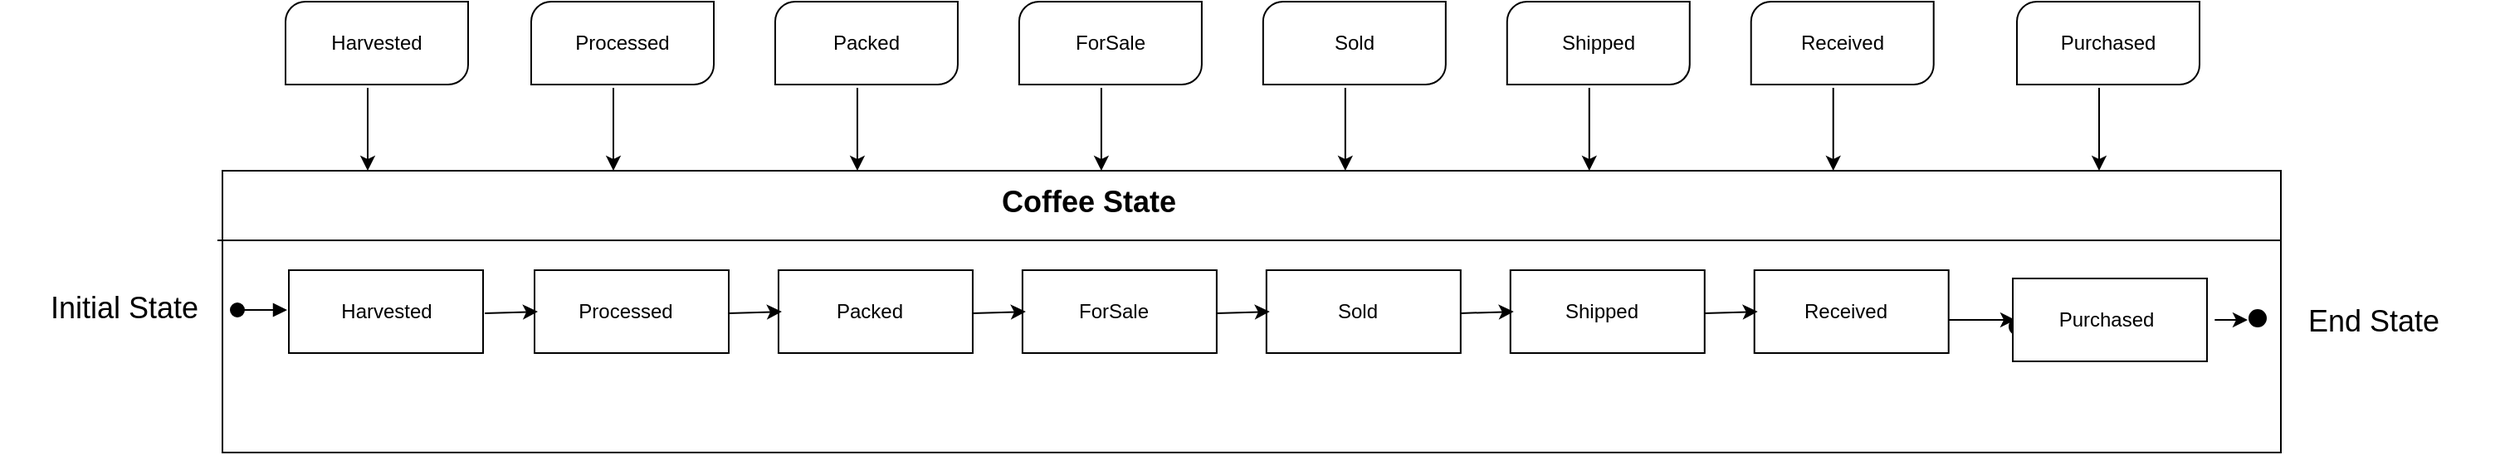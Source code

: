 <mxfile version="13.7.9" type="device"><diagram id="oNuQuWElLUT8UYIVUfBH" name="Page-1"><mxGraphModel dx="2379" dy="765" grid="1" gridSize="10" guides="1" tooltips="1" connect="1" arrows="1" fold="1" page="1" pageScale="1" pageWidth="850" pageHeight="1100" math="0" shadow="0"><root><mxCell id="0"/><mxCell id="1" parent="0"/><mxCell id="F5AlseIIHbi4js-t6suX-7" value="" style="html=1;verticalAlign=bottom;startArrow=oval;startFill=1;endArrow=block;startSize=8;" edge="1" parent="1"><mxGeometry width="60" relative="1" as="geometry"><mxPoint x="49" y="252" as="sourcePoint"/><mxPoint x="79" y="252" as="targetPoint"/></mxGeometry></mxCell><mxCell id="F5AlseIIHbi4js-t6suX-8" value="" style="verticalLabelPosition=bottom;verticalAlign=top;html=1;shape=mxgraph.basic.rect;fillColor2=none;strokeWidth=1;size=20;indent=5;" vertex="1" parent="1"><mxGeometry x="80" y="228" width="117" height="50" as="geometry"/></mxCell><mxCell id="F5AlseIIHbi4js-t6suX-9" value="" style="verticalLabelPosition=bottom;verticalAlign=top;html=1;shape=mxgraph.basic.diag_round_rect;dx=6;" vertex="1" parent="1"><mxGeometry x="78" y="66" width="110" height="50" as="geometry"/></mxCell><mxCell id="F5AlseIIHbi4js-t6suX-11" value="" style="endArrow=classic;html=1;" edge="1" parent="1"><mxGeometry width="50" height="50" relative="1" as="geometry"><mxPoint x="127.5" y="118" as="sourcePoint"/><mxPoint x="127.5" y="168" as="targetPoint"/></mxGeometry></mxCell><mxCell id="F5AlseIIHbi4js-t6suX-13" value="" style="verticalLabelPosition=bottom;verticalAlign=top;html=1;shape=mxgraph.basic.rect;fillColor2=none;strokeWidth=1;size=20;indent=5;" vertex="1" parent="1"><mxGeometry x="228" y="228" width="117" height="50" as="geometry"/></mxCell><mxCell id="F5AlseIIHbi4js-t6suX-14" value="" style="verticalLabelPosition=bottom;verticalAlign=top;html=1;shape=mxgraph.basic.diag_round_rect;dx=6;" vertex="1" parent="1"><mxGeometry x="226" y="66" width="110" height="50" as="geometry"/></mxCell><mxCell id="F5AlseIIHbi4js-t6suX-15" value="" style="endArrow=classic;html=1;" edge="1" parent="1"><mxGeometry width="50" height="50" relative="1" as="geometry"><mxPoint x="275.5" y="118" as="sourcePoint"/><mxPoint x="275.5" y="168" as="targetPoint"/></mxGeometry></mxCell><mxCell id="F5AlseIIHbi4js-t6suX-16" value="" style="endArrow=classic;html=1;exitX=1.043;exitY=0.52;exitDx=0;exitDy=0;exitPerimeter=0;" edge="1" parent="1"><mxGeometry width="50" height="50" relative="1" as="geometry"><mxPoint x="198.031" y="254" as="sourcePoint"/><mxPoint x="230" y="253" as="targetPoint"/></mxGeometry></mxCell><mxCell id="F5AlseIIHbi4js-t6suX-17" value="Harvested" style="text;html=1;strokeColor=none;fillColor=none;align=center;verticalAlign=middle;whiteSpace=wrap;rounded=0;" vertex="1" parent="1"><mxGeometry x="118.5" y="243" width="40" height="20" as="geometry"/></mxCell><mxCell id="F5AlseIIHbi4js-t6suX-18" value="Processed" style="text;html=1;strokeColor=none;fillColor=none;align=center;verticalAlign=middle;whiteSpace=wrap;rounded=0;" vertex="1" parent="1"><mxGeometry x="263" y="243" width="40" height="20" as="geometry"/></mxCell><mxCell id="F5AlseIIHbi4js-t6suX-19" value="Harvested" style="text;html=1;strokeColor=none;fillColor=none;align=center;verticalAlign=middle;whiteSpace=wrap;rounded=0;" vertex="1" parent="1"><mxGeometry x="113" y="81" width="40" height="20" as="geometry"/></mxCell><mxCell id="F5AlseIIHbi4js-t6suX-20" value="Processed" style="text;html=1;strokeColor=none;fillColor=none;align=center;verticalAlign=middle;whiteSpace=wrap;rounded=0;" vertex="1" parent="1"><mxGeometry x="261" y="81" width="40" height="20" as="geometry"/></mxCell><mxCell id="F5AlseIIHbi4js-t6suX-62" value="" style="verticalLabelPosition=bottom;verticalAlign=top;html=1;shape=mxgraph.basic.rect;fillColor2=none;strokeWidth=1;size=20;indent=5;" vertex="1" parent="1"><mxGeometry x="374.97" y="228" width="117" height="50" as="geometry"/></mxCell><mxCell id="F5AlseIIHbi4js-t6suX-63" value="" style="verticalLabelPosition=bottom;verticalAlign=top;html=1;shape=mxgraph.basic.diag_round_rect;dx=6;" vertex="1" parent="1"><mxGeometry x="372.97" y="66" width="110" height="50" as="geometry"/></mxCell><mxCell id="F5AlseIIHbi4js-t6suX-64" value="" style="endArrow=classic;html=1;" edge="1" parent="1"><mxGeometry width="50" height="50" relative="1" as="geometry"><mxPoint x="422.47" y="118" as="sourcePoint"/><mxPoint x="422.47" y="168" as="targetPoint"/></mxGeometry></mxCell><mxCell id="F5AlseIIHbi4js-t6suX-65" value="" style="endArrow=classic;html=1;exitX=1.043;exitY=0.52;exitDx=0;exitDy=0;exitPerimeter=0;" edge="1" parent="1"><mxGeometry width="50" height="50" relative="1" as="geometry"><mxPoint x="345.001" y="254.0" as="sourcePoint"/><mxPoint x="376.97" y="253" as="targetPoint"/></mxGeometry></mxCell><mxCell id="F5AlseIIHbi4js-t6suX-66" value="Packed" style="text;html=1;strokeColor=none;fillColor=none;align=center;verticalAlign=middle;whiteSpace=wrap;rounded=0;" vertex="1" parent="1"><mxGeometry x="409.97" y="243" width="40" height="20" as="geometry"/></mxCell><mxCell id="F5AlseIIHbi4js-t6suX-67" value="Packed" style="text;html=1;strokeColor=none;fillColor=none;align=center;verticalAlign=middle;whiteSpace=wrap;rounded=0;" vertex="1" parent="1"><mxGeometry x="407.97" y="81" width="40" height="20" as="geometry"/></mxCell><mxCell id="F5AlseIIHbi4js-t6suX-68" value="" style="verticalLabelPosition=bottom;verticalAlign=top;html=1;shape=mxgraph.basic.rect;fillColor2=none;strokeWidth=1;size=20;indent=5;" vertex="1" parent="1"><mxGeometry x="521.94" y="228" width="117" height="50" as="geometry"/></mxCell><mxCell id="F5AlseIIHbi4js-t6suX-69" value="" style="verticalLabelPosition=bottom;verticalAlign=top;html=1;shape=mxgraph.basic.diag_round_rect;dx=6;" vertex="1" parent="1"><mxGeometry x="519.94" y="66" width="110" height="50" as="geometry"/></mxCell><mxCell id="F5AlseIIHbi4js-t6suX-70" value="" style="endArrow=classic;html=1;" edge="1" parent="1"><mxGeometry width="50" height="50" relative="1" as="geometry"><mxPoint x="569.44" y="118" as="sourcePoint"/><mxPoint x="569.44" y="168" as="targetPoint"/></mxGeometry></mxCell><mxCell id="F5AlseIIHbi4js-t6suX-71" value="" style="endArrow=classic;html=1;exitX=1.043;exitY=0.52;exitDx=0;exitDy=0;exitPerimeter=0;" edge="1" parent="1"><mxGeometry width="50" height="50" relative="1" as="geometry"><mxPoint x="491.971" y="254.0" as="sourcePoint"/><mxPoint x="523.94" y="253" as="targetPoint"/></mxGeometry></mxCell><mxCell id="F5AlseIIHbi4js-t6suX-72" value="ForSale" style="text;html=1;strokeColor=none;fillColor=none;align=center;verticalAlign=middle;whiteSpace=wrap;rounded=0;" vertex="1" parent="1"><mxGeometry x="556.94" y="243" width="40" height="20" as="geometry"/></mxCell><mxCell id="F5AlseIIHbi4js-t6suX-73" value="ForSale" style="text;html=1;strokeColor=none;fillColor=none;align=center;verticalAlign=middle;whiteSpace=wrap;rounded=0;" vertex="1" parent="1"><mxGeometry x="554.94" y="81" width="40" height="20" as="geometry"/></mxCell><mxCell id="F5AlseIIHbi4js-t6suX-74" value="" style="verticalLabelPosition=bottom;verticalAlign=top;html=1;shape=mxgraph.basic.rect;fillColor2=none;strokeWidth=1;size=20;indent=5;" vertex="1" parent="1"><mxGeometry x="668.91" y="228" width="117" height="50" as="geometry"/></mxCell><mxCell id="F5AlseIIHbi4js-t6suX-75" value="" style="verticalLabelPosition=bottom;verticalAlign=top;html=1;shape=mxgraph.basic.diag_round_rect;dx=6;" vertex="1" parent="1"><mxGeometry x="666.91" y="66" width="110" height="50" as="geometry"/></mxCell><mxCell id="F5AlseIIHbi4js-t6suX-76" value="" style="endArrow=classic;html=1;" edge="1" parent="1"><mxGeometry width="50" height="50" relative="1" as="geometry"><mxPoint x="716.41" y="118" as="sourcePoint"/><mxPoint x="716.41" y="168" as="targetPoint"/></mxGeometry></mxCell><mxCell id="F5AlseIIHbi4js-t6suX-77" value="" style="endArrow=classic;html=1;exitX=1.043;exitY=0.52;exitDx=0;exitDy=0;exitPerimeter=0;" edge="1" parent="1"><mxGeometry width="50" height="50" relative="1" as="geometry"><mxPoint x="638.941" y="254.0" as="sourcePoint"/><mxPoint x="670.91" y="253" as="targetPoint"/></mxGeometry></mxCell><mxCell id="F5AlseIIHbi4js-t6suX-78" value="Sold" style="text;html=1;strokeColor=none;fillColor=none;align=center;verticalAlign=middle;whiteSpace=wrap;rounded=0;" vertex="1" parent="1"><mxGeometry x="703.91" y="243" width="40" height="20" as="geometry"/></mxCell><mxCell id="F5AlseIIHbi4js-t6suX-79" value="Sold" style="text;html=1;strokeColor=none;fillColor=none;align=center;verticalAlign=middle;whiteSpace=wrap;rounded=0;" vertex="1" parent="1"><mxGeometry x="701.91" y="81" width="40" height="20" as="geometry"/></mxCell><mxCell id="F5AlseIIHbi4js-t6suX-80" value="" style="verticalLabelPosition=bottom;verticalAlign=top;html=1;shape=mxgraph.basic.rect;fillColor2=none;strokeWidth=1;size=20;indent=5;" vertex="1" parent="1"><mxGeometry x="815.88" y="228" width="117" height="50" as="geometry"/></mxCell><mxCell id="F5AlseIIHbi4js-t6suX-81" value="" style="verticalLabelPosition=bottom;verticalAlign=top;html=1;shape=mxgraph.basic.diag_round_rect;dx=6;" vertex="1" parent="1"><mxGeometry x="813.88" y="66" width="110" height="50" as="geometry"/></mxCell><mxCell id="F5AlseIIHbi4js-t6suX-82" value="" style="endArrow=classic;html=1;" edge="1" parent="1"><mxGeometry width="50" height="50" relative="1" as="geometry"><mxPoint x="863.38" y="118" as="sourcePoint"/><mxPoint x="863.38" y="168" as="targetPoint"/></mxGeometry></mxCell><mxCell id="F5AlseIIHbi4js-t6suX-83" value="" style="endArrow=classic;html=1;exitX=1.043;exitY=0.52;exitDx=0;exitDy=0;exitPerimeter=0;" edge="1" parent="1"><mxGeometry width="50" height="50" relative="1" as="geometry"><mxPoint x="785.911" y="254.0" as="sourcePoint"/><mxPoint x="817.88" y="253" as="targetPoint"/></mxGeometry></mxCell><mxCell id="F5AlseIIHbi4js-t6suX-84" value="Shipped" style="text;html=1;strokeColor=none;fillColor=none;align=center;verticalAlign=middle;whiteSpace=wrap;rounded=0;" vertex="1" parent="1"><mxGeometry x="850.88" y="243" width="40" height="20" as="geometry"/></mxCell><mxCell id="F5AlseIIHbi4js-t6suX-85" value="Shipped" style="text;html=1;strokeColor=none;fillColor=none;align=center;verticalAlign=middle;whiteSpace=wrap;rounded=0;" vertex="1" parent="1"><mxGeometry x="848.88" y="81" width="40" height="20" as="geometry"/></mxCell><mxCell id="F5AlseIIHbi4js-t6suX-86" value="" style="verticalLabelPosition=bottom;verticalAlign=top;html=1;shape=mxgraph.basic.rect;fillColor2=none;strokeWidth=1;size=20;indent=5;" vertex="1" parent="1"><mxGeometry x="962.85" y="228" width="117" height="50" as="geometry"/></mxCell><mxCell id="F5AlseIIHbi4js-t6suX-87" value="" style="verticalLabelPosition=bottom;verticalAlign=top;html=1;shape=mxgraph.basic.diag_round_rect;dx=6;" vertex="1" parent="1"><mxGeometry x="960.85" y="66" width="110" height="50" as="geometry"/></mxCell><mxCell id="F5AlseIIHbi4js-t6suX-88" value="" style="endArrow=classic;html=1;" edge="1" parent="1"><mxGeometry width="50" height="50" relative="1" as="geometry"><mxPoint x="1010.35" y="118" as="sourcePoint"/><mxPoint x="1010.35" y="168" as="targetPoint"/></mxGeometry></mxCell><mxCell id="F5AlseIIHbi4js-t6suX-89" value="" style="endArrow=classic;html=1;exitX=1.043;exitY=0.52;exitDx=0;exitDy=0;exitPerimeter=0;" edge="1" parent="1"><mxGeometry width="50" height="50" relative="1" as="geometry"><mxPoint x="932.881" y="254.0" as="sourcePoint"/><mxPoint x="964.85" y="253" as="targetPoint"/></mxGeometry></mxCell><mxCell id="F5AlseIIHbi4js-t6suX-90" value="Received" style="text;html=1;strokeColor=none;fillColor=none;align=center;verticalAlign=middle;whiteSpace=wrap;rounded=0;" vertex="1" parent="1"><mxGeometry x="997.85" y="243" width="40" height="20" as="geometry"/></mxCell><mxCell id="F5AlseIIHbi4js-t6suX-91" value="Received" style="text;html=1;strokeColor=none;fillColor=none;align=center;verticalAlign=middle;whiteSpace=wrap;rounded=0;" vertex="1" parent="1"><mxGeometry x="995.85" y="81" width="40" height="20" as="geometry"/></mxCell><mxCell id="F5AlseIIHbi4js-t6suX-92" value="" style="verticalLabelPosition=bottom;verticalAlign=top;html=1;shape=mxgraph.basic.rect;fillColor2=none;strokeWidth=1;size=20;indent=5;fillColor=none;" vertex="1" parent="1"><mxGeometry x="40" y="168" width="1240" height="170" as="geometry"/></mxCell><mxCell id="F5AlseIIHbi4js-t6suX-93" value="" style="line;strokeWidth=1;rotatable=0;dashed=0;labelPosition=right;align=left;verticalAlign=middle;spacingTop=0;spacingLeft=6;points=[];portConstraint=eastwest;fillColor=none;" vertex="1" parent="1"><mxGeometry x="37" y="205" width="1243" height="10" as="geometry"/></mxCell><mxCell id="F5AlseIIHbi4js-t6suX-94" value="Coffee State" style="text;html=1;strokeColor=none;fillColor=none;align=center;verticalAlign=middle;whiteSpace=wrap;rounded=0;fontStyle=1;fontSize=18;" vertex="1" parent="1"><mxGeometry x="491.97" y="177" width="140" height="20" as="geometry"/></mxCell><mxCell id="F5AlseIIHbi4js-t6suX-95" value="" style="ellipse;whiteSpace=wrap;html=1;aspect=fixed;fontSize=18;fillColor=#00000;" vertex="1" parent="1"><mxGeometry x="1116.5" y="257" width="10" height="10" as="geometry"/></mxCell><mxCell id="F5AlseIIHbi4js-t6suX-99" value="" style="endArrow=classic;html=1;fontSize=18;" edge="1" parent="1"><mxGeometry width="50" height="50" relative="1" as="geometry"><mxPoint x="1080" y="258" as="sourcePoint"/><mxPoint x="1120" y="258" as="targetPoint"/></mxGeometry></mxCell><mxCell id="F5AlseIIHbi4js-t6suX-100" value="End State" style="text;html=1;strokeColor=none;fillColor=none;align=center;verticalAlign=middle;whiteSpace=wrap;rounded=0;fontSize=18;" vertex="1" parent="1"><mxGeometry x="1261" y="249" width="150" height="20" as="geometry"/></mxCell><mxCell id="F5AlseIIHbi4js-t6suX-101" value="Initial State" style="text;html=1;strokeColor=none;fillColor=none;align=center;verticalAlign=middle;whiteSpace=wrap;rounded=0;fontSize=18;" vertex="1" parent="1"><mxGeometry x="-94" y="241" width="150" height="20" as="geometry"/></mxCell><mxCell id="F5AlseIIHbi4js-t6suX-102" value="" style="verticalLabelPosition=bottom;verticalAlign=top;html=1;shape=mxgraph.basic.rect;fillColor2=none;strokeWidth=1;size=20;indent=5;" vertex="1" parent="1"><mxGeometry x="1118.5" y="233" width="117" height="50" as="geometry"/></mxCell><mxCell id="F5AlseIIHbi4js-t6suX-103" value="" style="verticalLabelPosition=bottom;verticalAlign=top;html=1;shape=mxgraph.basic.diag_round_rect;dx=6;" vertex="1" parent="1"><mxGeometry x="1121.0" y="66" width="110" height="50" as="geometry"/></mxCell><mxCell id="F5AlseIIHbi4js-t6suX-104" value="" style="endArrow=classic;html=1;" edge="1" parent="1"><mxGeometry width="50" height="50" relative="1" as="geometry"><mxPoint x="1170.5" y="118" as="sourcePoint"/><mxPoint x="1170.5" y="168" as="targetPoint"/></mxGeometry></mxCell><mxCell id="F5AlseIIHbi4js-t6suX-105" value="Purchased" style="text;html=1;strokeColor=none;fillColor=none;align=center;verticalAlign=middle;whiteSpace=wrap;rounded=0;" vertex="1" parent="1"><mxGeometry x="1153.5" y="248" width="42" height="20" as="geometry"/></mxCell><mxCell id="F5AlseIIHbi4js-t6suX-106" value="Purchased" style="text;html=1;strokeColor=none;fillColor=none;align=center;verticalAlign=middle;whiteSpace=wrap;rounded=0;" vertex="1" parent="1"><mxGeometry x="1156.0" y="81" width="40" height="20" as="geometry"/></mxCell><mxCell id="F5AlseIIHbi4js-t6suX-107" value="" style="ellipse;whiteSpace=wrap;html=1;aspect=fixed;fontSize=18;fillColor=#00000;" vertex="1" parent="1"><mxGeometry x="1261" y="252" width="10" height="10" as="geometry"/></mxCell><mxCell id="F5AlseIIHbi4js-t6suX-108" value="" style="endArrow=classic;html=1;fontSize=18;" edge="1" parent="1"><mxGeometry width="50" height="50" relative="1" as="geometry"><mxPoint x="1240.15" y="258" as="sourcePoint"/><mxPoint x="1260" y="258" as="targetPoint"/></mxGeometry></mxCell></root></mxGraphModel></diagram></mxfile>